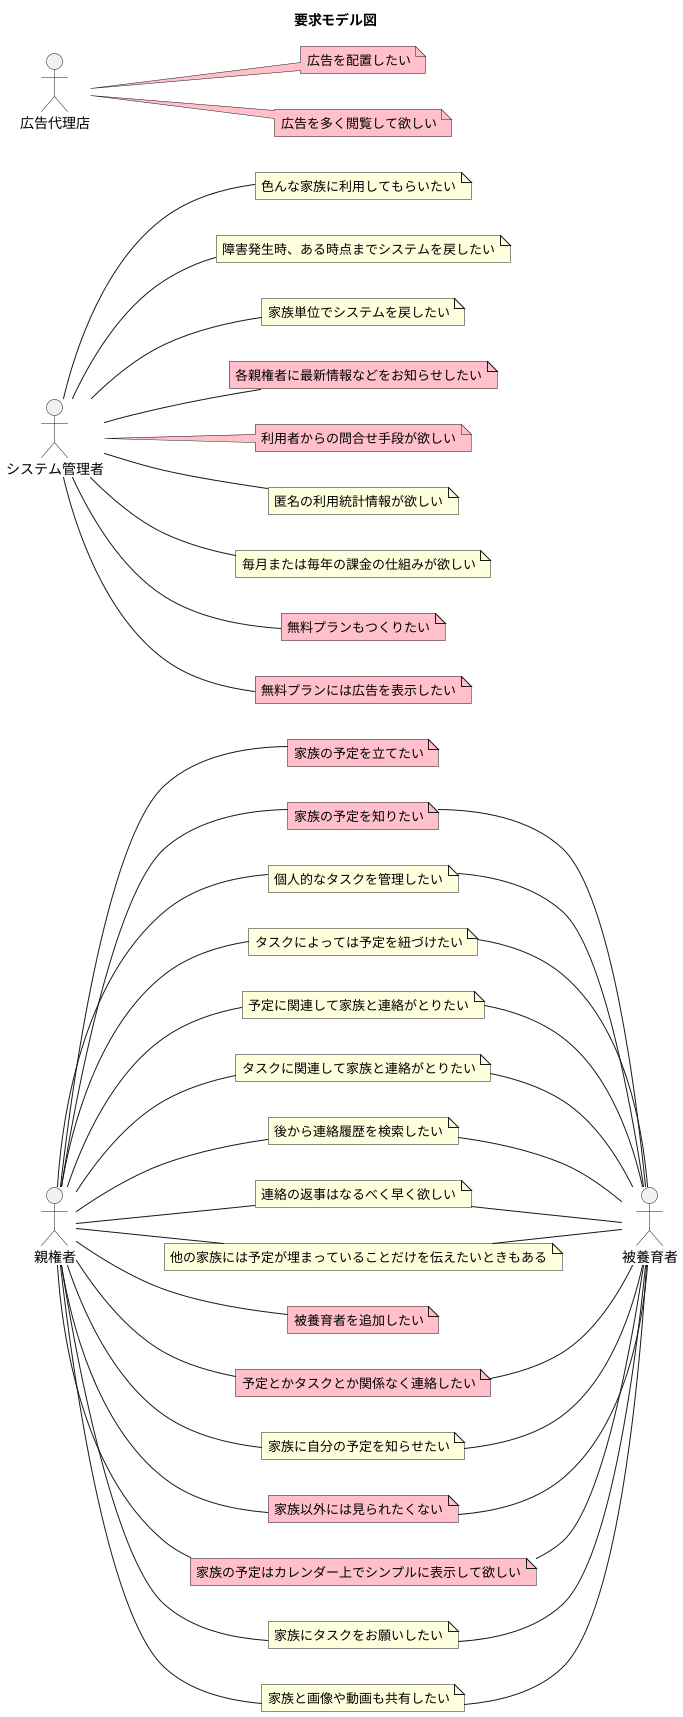 @startuml requirement-model-diagram

title 要求モデル図
left to right direction

actor 親権者
note "家族の予定を立てたい" as yk1_1 #Pink
note "家族の予定を知りたい" as yk1_2 #Pink
note "個人的なタスクを管理したい" as yk1_3
note "タスクによっては予定を紐づけたい" as yk1_4
note "予定に関連して家族と連絡がとりたい" as yk1_5
note "タスクに関連して家族と連絡がとりたい" as yk1_6
note "後から連絡履歴を検索したい" as yk1_7
note "連絡の返事はなるべく早く欲しい" as yk1_8
note "他の家族には予定が埋まっていることだけを伝えたいときもある" as yk1_9
note "被養育者を追加したい" as yk1_10 #Pink
note "予定とかタスクとか関係なく連絡したい" as yk1_11 #Pink
note "家族に自分の予定を知らせたい" as yk1_12
note "家族以外には見られたくない" as yk1_13 #Pink
note "家族の予定はカレンダー上でシンプルに表示して欲しい" as yk1_14 #Pink
note "家族にタスクをお願いしたい" as yk1_15
note "家族と画像や動画も共有したい" as yk1_16

actor 被養育者

actor システム管理者
note "色んな家族に利用してもらいたい" as kanri_1
note "障害発生時、ある時点までシステムを戻したい" as kanri_2
note "家族単位でシステムを戻したい" as kanri_3
note "各親権者に最新情報などをお知らせしたい" as kanri_4 #Pink
note "利用者からの問合せ手段が欲しい" as kanri_5 #Pink
note "匿名の利用統計情報が欲しい" as kanri_6
note "毎月または毎年の課金の仕組みが欲しい" as kanri_7
note "無料プランもつくりたい" as kanri_8 #Pink
note "無料プランには広告を表示したい" as kanri_9 #Pink

actor 広告代理店
note "広告を配置したい" as adv_1 #Pink
note "広告を多く閲覧して欲しい" as adv_2 #Pink

親権者 -- yk1_1
親権者 -- yk1_2
親権者 -- yk1_3
親権者 -- yk1_4
親権者 -- yk1_5
親権者 -- yk1_6
親権者 -- yk1_7
親権者 -- yk1_8
親権者 -- yk1_9
親権者 -- yk1_10
親権者 -- yk1_11
親権者 -- yk1_12
親権者 -- yk1_13
親権者 -- yk1_14
親権者 -- yk1_15
親権者 -- yk1_16

yk1_2 -- 被養育者
yk1_3 -- 被養育者
yk1_4 -- 被養育者
yk1_5 -- 被養育者
yk1_6 -- 被養育者
yk1_7 -- 被養育者
yk1_8 -- 被養育者
yk1_9 -- 被養育者
yk1_11 -- 被養育者
yk1_12 -- 被養育者
yk1_13 -- 被養育者
yk1_14 -- 被養育者
yk1_15 -- 被養育者
yk1_16 -- 被養育者

システム管理者 -- kanri_1
システム管理者 -- kanri_2
システム管理者 -- kanri_3
システム管理者 -- kanri_4
システム管理者 -- kanri_5
システム管理者 -- kanri_6
システム管理者 -- kanri_7
システム管理者 -- kanri_8
システム管理者 -- kanri_9

広告代理店 -- adv_1
広告代理店 -- adv_2

@enduml